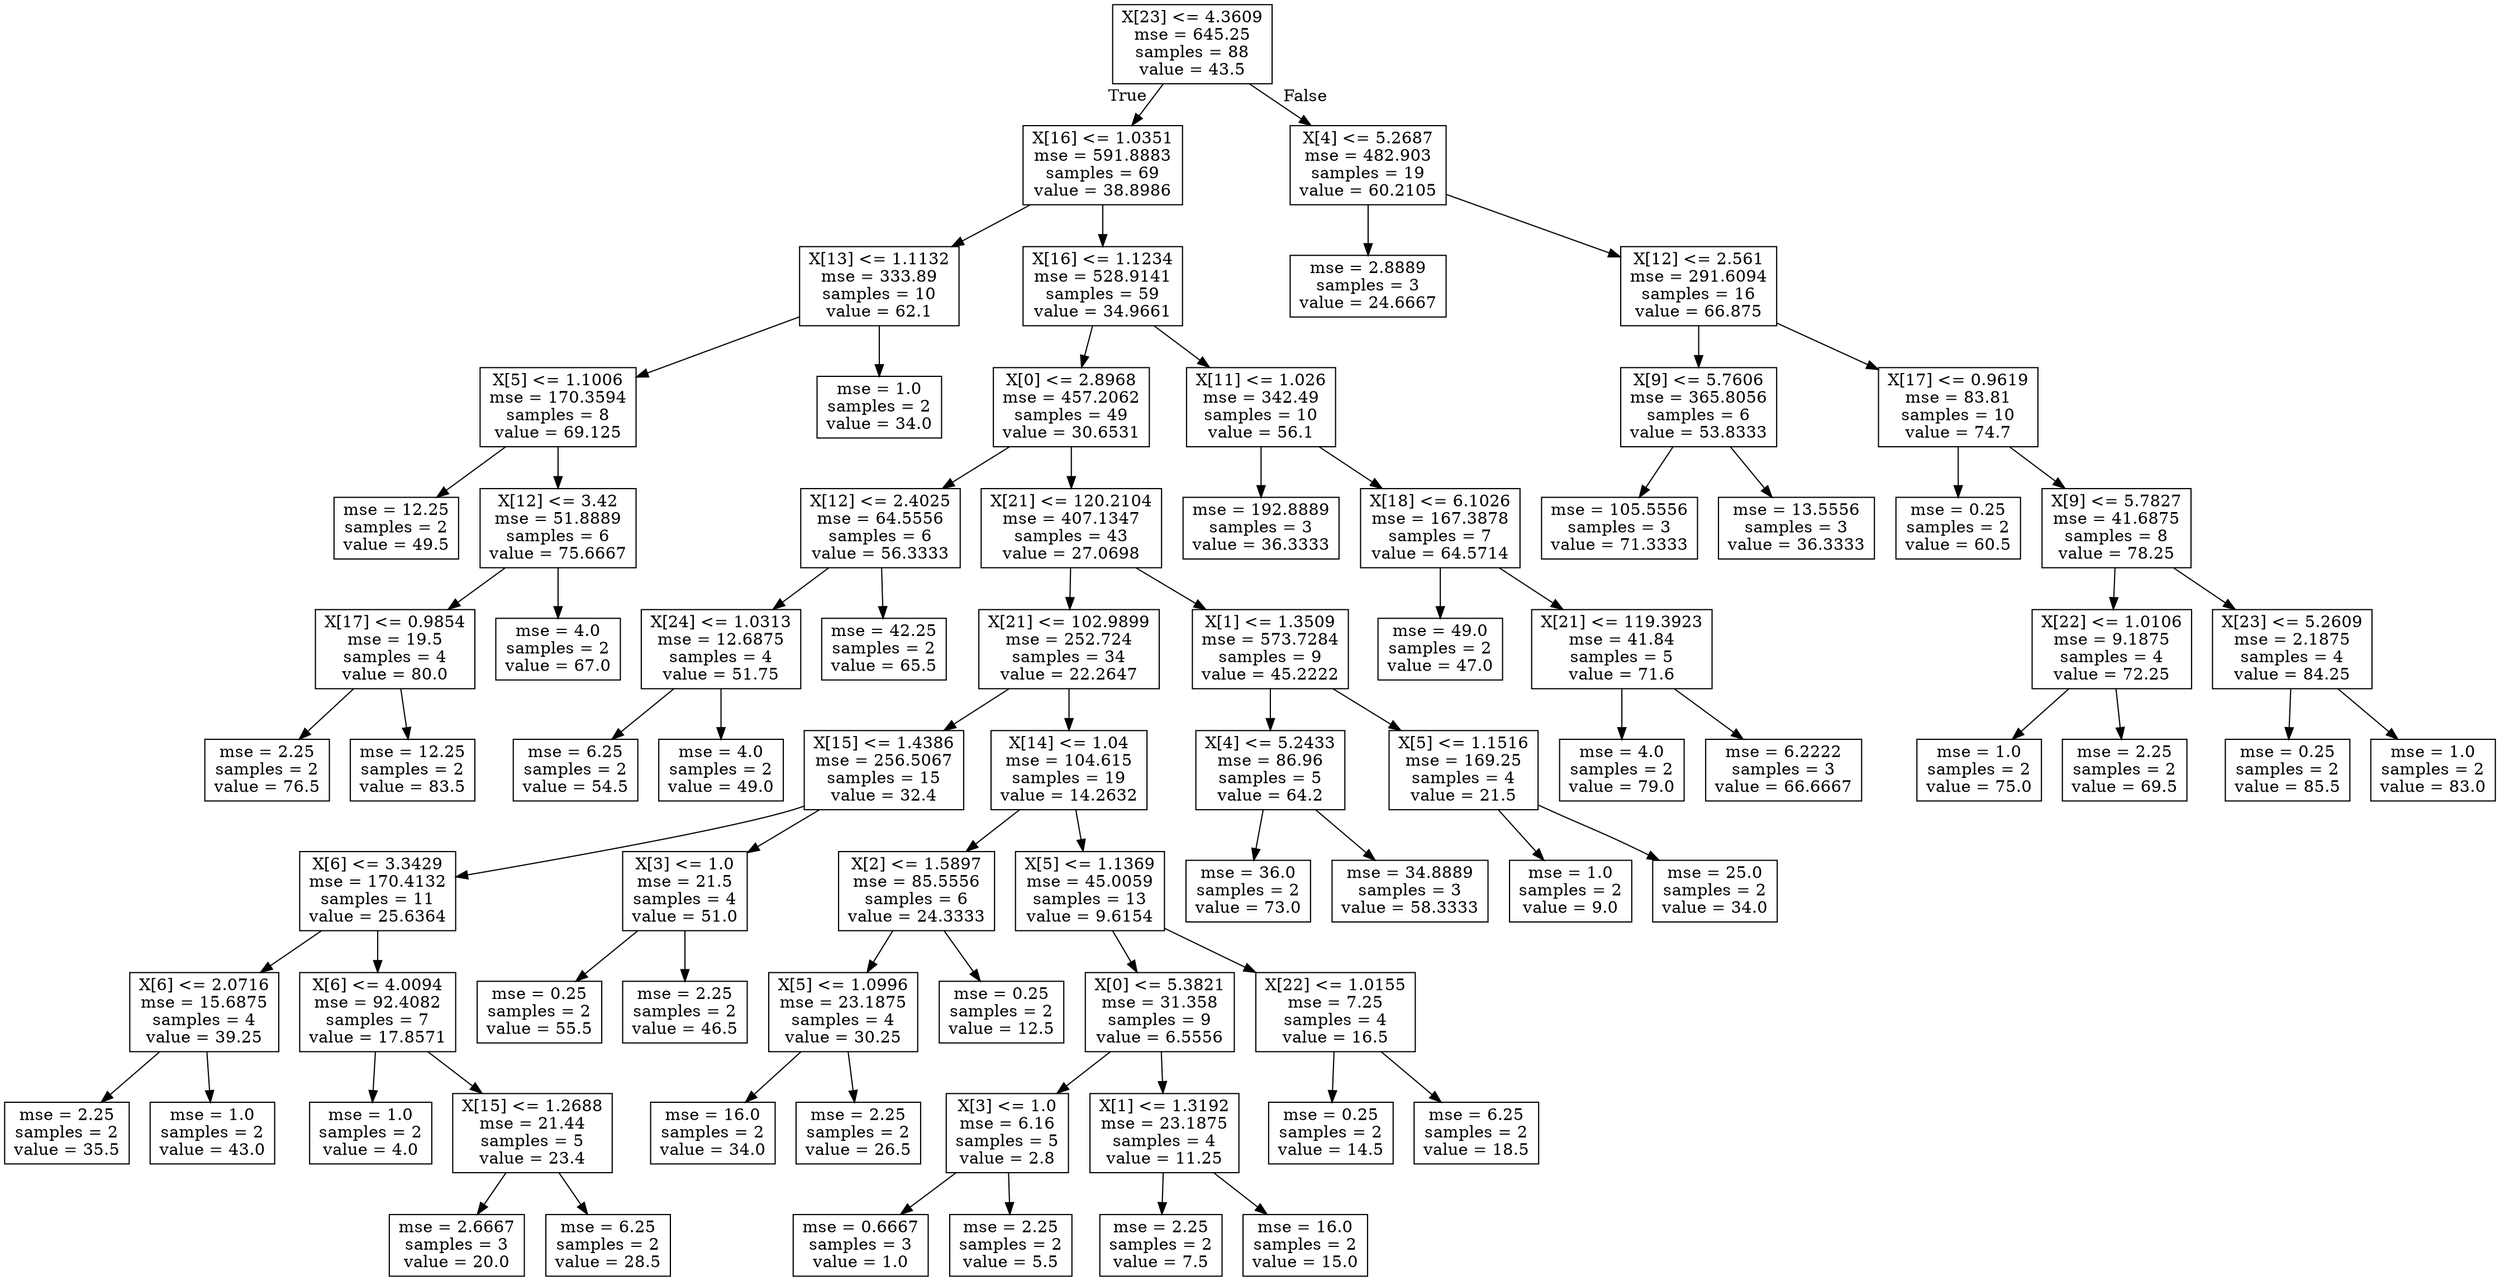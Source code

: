 digraph Tree {
node [shape=box] ;
0 [label="X[23] <= 4.3609\nmse = 645.25\nsamples = 88\nvalue = 43.5"] ;
1 [label="X[16] <= 1.0351\nmse = 591.8883\nsamples = 69\nvalue = 38.8986"] ;
0 -> 1 [labeldistance=2.5, labelangle=45, headlabel="True"] ;
2 [label="X[13] <= 1.1132\nmse = 333.89\nsamples = 10\nvalue = 62.1"] ;
1 -> 2 ;
3 [label="X[5] <= 1.1006\nmse = 170.3594\nsamples = 8\nvalue = 69.125"] ;
2 -> 3 ;
4 [label="mse = 12.25\nsamples = 2\nvalue = 49.5"] ;
3 -> 4 ;
5 [label="X[12] <= 3.42\nmse = 51.8889\nsamples = 6\nvalue = 75.6667"] ;
3 -> 5 ;
6 [label="X[17] <= 0.9854\nmse = 19.5\nsamples = 4\nvalue = 80.0"] ;
5 -> 6 ;
7 [label="mse = 2.25\nsamples = 2\nvalue = 76.5"] ;
6 -> 7 ;
8 [label="mse = 12.25\nsamples = 2\nvalue = 83.5"] ;
6 -> 8 ;
9 [label="mse = 4.0\nsamples = 2\nvalue = 67.0"] ;
5 -> 9 ;
10 [label="mse = 1.0\nsamples = 2\nvalue = 34.0"] ;
2 -> 10 ;
11 [label="X[16] <= 1.1234\nmse = 528.9141\nsamples = 59\nvalue = 34.9661"] ;
1 -> 11 ;
12 [label="X[0] <= 2.8968\nmse = 457.2062\nsamples = 49\nvalue = 30.6531"] ;
11 -> 12 ;
13 [label="X[12] <= 2.4025\nmse = 64.5556\nsamples = 6\nvalue = 56.3333"] ;
12 -> 13 ;
14 [label="X[24] <= 1.0313\nmse = 12.6875\nsamples = 4\nvalue = 51.75"] ;
13 -> 14 ;
15 [label="mse = 6.25\nsamples = 2\nvalue = 54.5"] ;
14 -> 15 ;
16 [label="mse = 4.0\nsamples = 2\nvalue = 49.0"] ;
14 -> 16 ;
17 [label="mse = 42.25\nsamples = 2\nvalue = 65.5"] ;
13 -> 17 ;
18 [label="X[21] <= 120.2104\nmse = 407.1347\nsamples = 43\nvalue = 27.0698"] ;
12 -> 18 ;
19 [label="X[21] <= 102.9899\nmse = 252.724\nsamples = 34\nvalue = 22.2647"] ;
18 -> 19 ;
20 [label="X[15] <= 1.4386\nmse = 256.5067\nsamples = 15\nvalue = 32.4"] ;
19 -> 20 ;
21 [label="X[6] <= 3.3429\nmse = 170.4132\nsamples = 11\nvalue = 25.6364"] ;
20 -> 21 ;
22 [label="X[6] <= 2.0716\nmse = 15.6875\nsamples = 4\nvalue = 39.25"] ;
21 -> 22 ;
23 [label="mse = 2.25\nsamples = 2\nvalue = 35.5"] ;
22 -> 23 ;
24 [label="mse = 1.0\nsamples = 2\nvalue = 43.0"] ;
22 -> 24 ;
25 [label="X[6] <= 4.0094\nmse = 92.4082\nsamples = 7\nvalue = 17.8571"] ;
21 -> 25 ;
26 [label="mse = 1.0\nsamples = 2\nvalue = 4.0"] ;
25 -> 26 ;
27 [label="X[15] <= 1.2688\nmse = 21.44\nsamples = 5\nvalue = 23.4"] ;
25 -> 27 ;
28 [label="mse = 2.6667\nsamples = 3\nvalue = 20.0"] ;
27 -> 28 ;
29 [label="mse = 6.25\nsamples = 2\nvalue = 28.5"] ;
27 -> 29 ;
30 [label="X[3] <= 1.0\nmse = 21.5\nsamples = 4\nvalue = 51.0"] ;
20 -> 30 ;
31 [label="mse = 0.25\nsamples = 2\nvalue = 55.5"] ;
30 -> 31 ;
32 [label="mse = 2.25\nsamples = 2\nvalue = 46.5"] ;
30 -> 32 ;
33 [label="X[14] <= 1.04\nmse = 104.615\nsamples = 19\nvalue = 14.2632"] ;
19 -> 33 ;
34 [label="X[2] <= 1.5897\nmse = 85.5556\nsamples = 6\nvalue = 24.3333"] ;
33 -> 34 ;
35 [label="X[5] <= 1.0996\nmse = 23.1875\nsamples = 4\nvalue = 30.25"] ;
34 -> 35 ;
36 [label="mse = 16.0\nsamples = 2\nvalue = 34.0"] ;
35 -> 36 ;
37 [label="mse = 2.25\nsamples = 2\nvalue = 26.5"] ;
35 -> 37 ;
38 [label="mse = 0.25\nsamples = 2\nvalue = 12.5"] ;
34 -> 38 ;
39 [label="X[5] <= 1.1369\nmse = 45.0059\nsamples = 13\nvalue = 9.6154"] ;
33 -> 39 ;
40 [label="X[0] <= 5.3821\nmse = 31.358\nsamples = 9\nvalue = 6.5556"] ;
39 -> 40 ;
41 [label="X[3] <= 1.0\nmse = 6.16\nsamples = 5\nvalue = 2.8"] ;
40 -> 41 ;
42 [label="mse = 0.6667\nsamples = 3\nvalue = 1.0"] ;
41 -> 42 ;
43 [label="mse = 2.25\nsamples = 2\nvalue = 5.5"] ;
41 -> 43 ;
44 [label="X[1] <= 1.3192\nmse = 23.1875\nsamples = 4\nvalue = 11.25"] ;
40 -> 44 ;
45 [label="mse = 2.25\nsamples = 2\nvalue = 7.5"] ;
44 -> 45 ;
46 [label="mse = 16.0\nsamples = 2\nvalue = 15.0"] ;
44 -> 46 ;
47 [label="X[22] <= 1.0155\nmse = 7.25\nsamples = 4\nvalue = 16.5"] ;
39 -> 47 ;
48 [label="mse = 0.25\nsamples = 2\nvalue = 14.5"] ;
47 -> 48 ;
49 [label="mse = 6.25\nsamples = 2\nvalue = 18.5"] ;
47 -> 49 ;
50 [label="X[1] <= 1.3509\nmse = 573.7284\nsamples = 9\nvalue = 45.2222"] ;
18 -> 50 ;
51 [label="X[4] <= 5.2433\nmse = 86.96\nsamples = 5\nvalue = 64.2"] ;
50 -> 51 ;
52 [label="mse = 36.0\nsamples = 2\nvalue = 73.0"] ;
51 -> 52 ;
53 [label="mse = 34.8889\nsamples = 3\nvalue = 58.3333"] ;
51 -> 53 ;
54 [label="X[5] <= 1.1516\nmse = 169.25\nsamples = 4\nvalue = 21.5"] ;
50 -> 54 ;
55 [label="mse = 1.0\nsamples = 2\nvalue = 9.0"] ;
54 -> 55 ;
56 [label="mse = 25.0\nsamples = 2\nvalue = 34.0"] ;
54 -> 56 ;
57 [label="X[11] <= 1.026\nmse = 342.49\nsamples = 10\nvalue = 56.1"] ;
11 -> 57 ;
58 [label="mse = 192.8889\nsamples = 3\nvalue = 36.3333"] ;
57 -> 58 ;
59 [label="X[18] <= 6.1026\nmse = 167.3878\nsamples = 7\nvalue = 64.5714"] ;
57 -> 59 ;
60 [label="mse = 49.0\nsamples = 2\nvalue = 47.0"] ;
59 -> 60 ;
61 [label="X[21] <= 119.3923\nmse = 41.84\nsamples = 5\nvalue = 71.6"] ;
59 -> 61 ;
62 [label="mse = 4.0\nsamples = 2\nvalue = 79.0"] ;
61 -> 62 ;
63 [label="mse = 6.2222\nsamples = 3\nvalue = 66.6667"] ;
61 -> 63 ;
64 [label="X[4] <= 5.2687\nmse = 482.903\nsamples = 19\nvalue = 60.2105"] ;
0 -> 64 [labeldistance=2.5, labelangle=-45, headlabel="False"] ;
65 [label="mse = 2.8889\nsamples = 3\nvalue = 24.6667"] ;
64 -> 65 ;
66 [label="X[12] <= 2.561\nmse = 291.6094\nsamples = 16\nvalue = 66.875"] ;
64 -> 66 ;
67 [label="X[9] <= 5.7606\nmse = 365.8056\nsamples = 6\nvalue = 53.8333"] ;
66 -> 67 ;
68 [label="mse = 105.5556\nsamples = 3\nvalue = 71.3333"] ;
67 -> 68 ;
69 [label="mse = 13.5556\nsamples = 3\nvalue = 36.3333"] ;
67 -> 69 ;
70 [label="X[17] <= 0.9619\nmse = 83.81\nsamples = 10\nvalue = 74.7"] ;
66 -> 70 ;
71 [label="mse = 0.25\nsamples = 2\nvalue = 60.5"] ;
70 -> 71 ;
72 [label="X[9] <= 5.7827\nmse = 41.6875\nsamples = 8\nvalue = 78.25"] ;
70 -> 72 ;
73 [label="X[22] <= 1.0106\nmse = 9.1875\nsamples = 4\nvalue = 72.25"] ;
72 -> 73 ;
74 [label="mse = 1.0\nsamples = 2\nvalue = 75.0"] ;
73 -> 74 ;
75 [label="mse = 2.25\nsamples = 2\nvalue = 69.5"] ;
73 -> 75 ;
76 [label="X[23] <= 5.2609\nmse = 2.1875\nsamples = 4\nvalue = 84.25"] ;
72 -> 76 ;
77 [label="mse = 0.25\nsamples = 2\nvalue = 85.5"] ;
76 -> 77 ;
78 [label="mse = 1.0\nsamples = 2\nvalue = 83.0"] ;
76 -> 78 ;
}